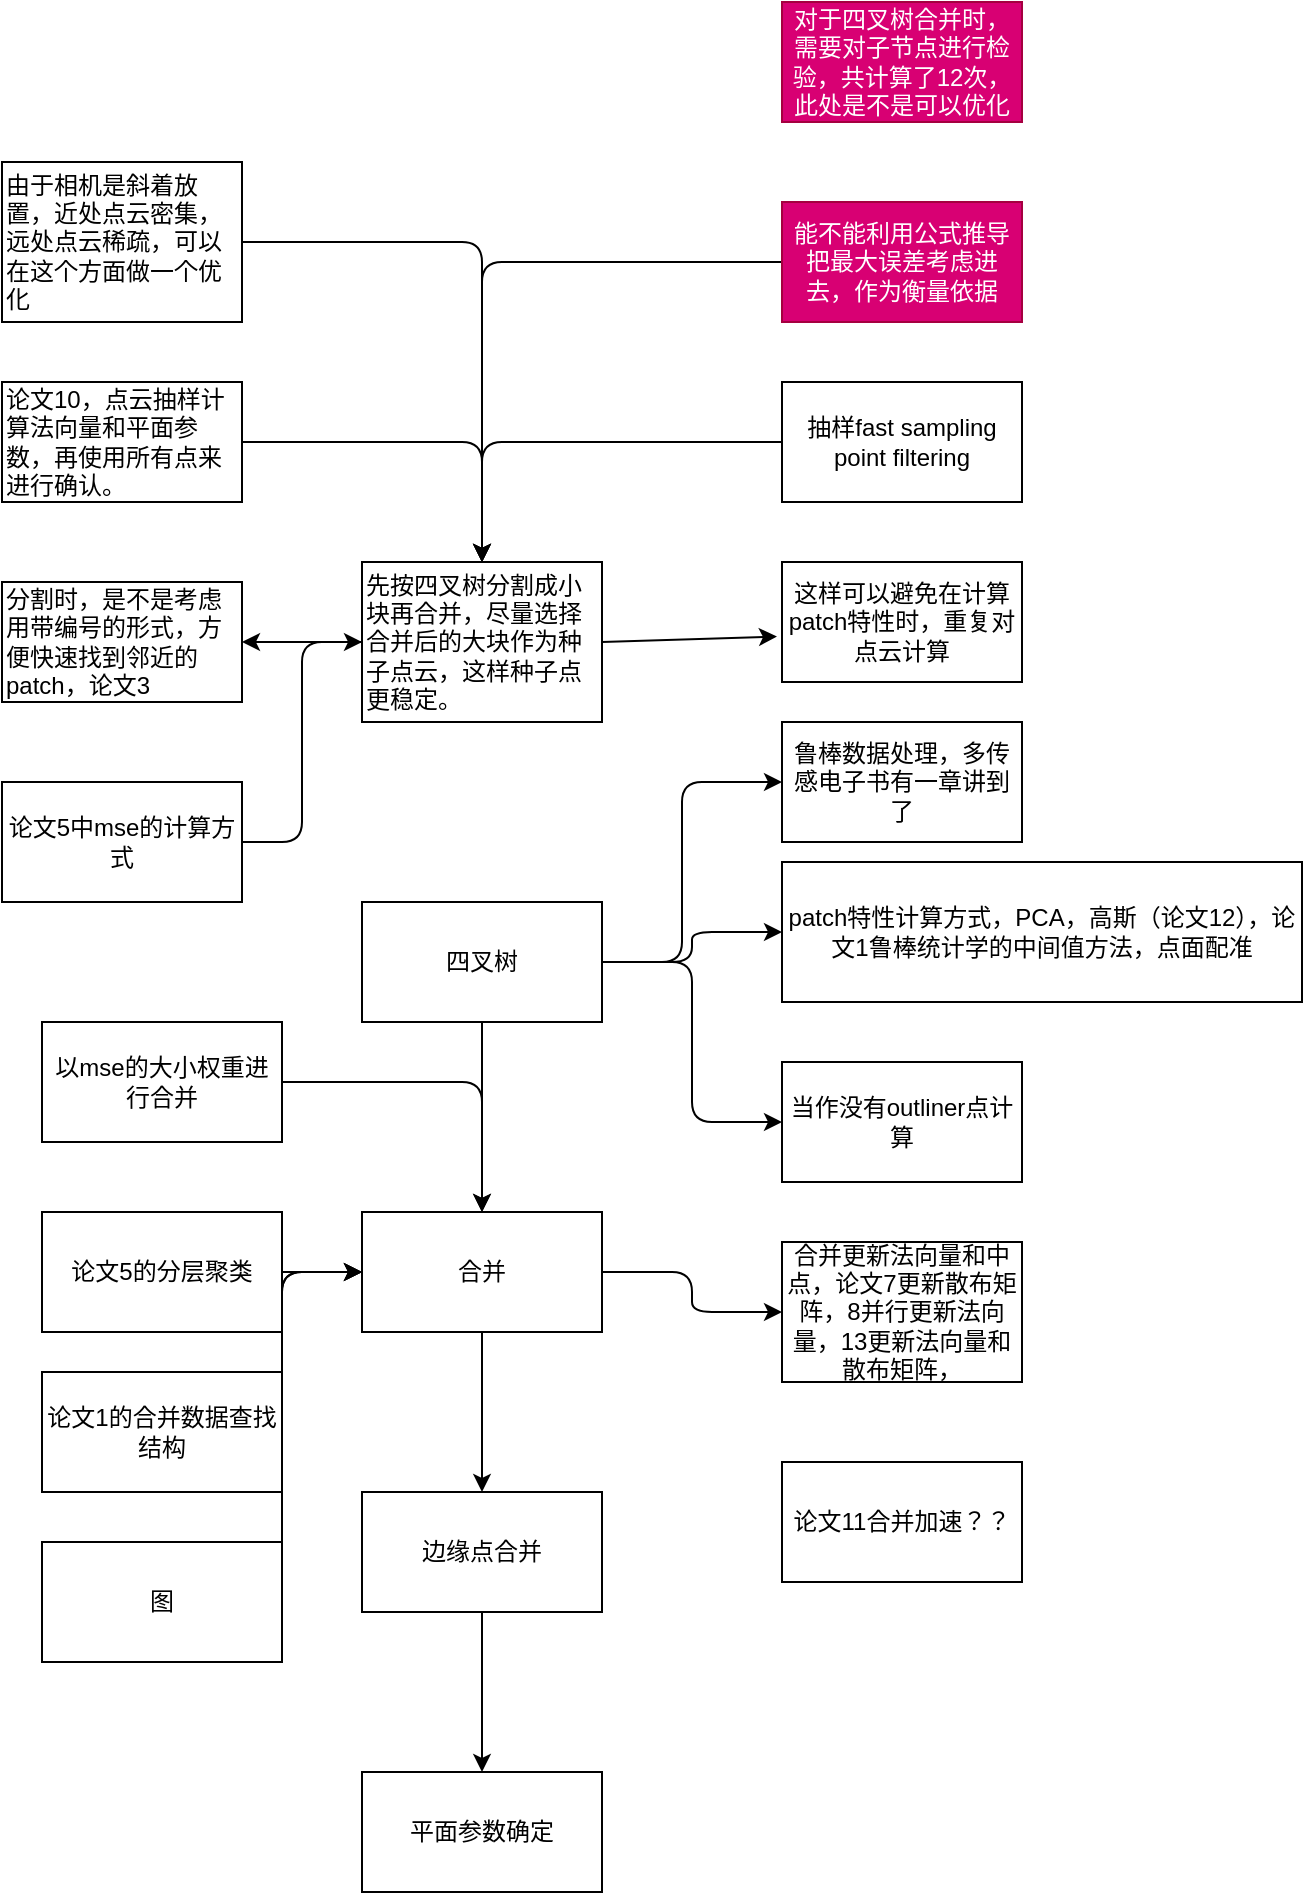 <mxfile>
    <diagram id="qrczviLia-Ci2Kcae9Ft" name="Page-1">
        <mxGraphModel dx="1669" dy="2004" grid="1" gridSize="10" guides="1" tooltips="1" connect="1" arrows="1" fold="1" page="1" pageScale="1" pageWidth="850" pageHeight="1100" math="0" shadow="0">
            <root>
                <mxCell id="0"/>
                <mxCell id="1" parent="0"/>
                <mxCell id="4" value="" style="edgeStyle=none;html=1;" parent="1" source="2" target="3" edge="1">
                    <mxGeometry relative="1" as="geometry"/>
                </mxCell>
                <mxCell id="35" style="edgeStyle=orthogonalEdgeStyle;html=1;exitX=1;exitY=0.5;exitDx=0;exitDy=0;entryX=0;entryY=0.5;entryDx=0;entryDy=0;" parent="1" source="2" target="33" edge="1">
                    <mxGeometry relative="1" as="geometry"/>
                </mxCell>
                <mxCell id="36" style="edgeStyle=orthogonalEdgeStyle;html=1;exitX=1;exitY=0.5;exitDx=0;exitDy=0;entryX=0;entryY=0.5;entryDx=0;entryDy=0;" parent="1" source="2" target="34" edge="1">
                    <mxGeometry relative="1" as="geometry"/>
                </mxCell>
                <mxCell id="52" style="edgeStyle=none;html=1;exitX=1;exitY=0.5;exitDx=0;exitDy=0;entryX=0;entryY=0.5;entryDx=0;entryDy=0;" parent="1" source="2" target="50" edge="1">
                    <mxGeometry relative="1" as="geometry">
                        <Array as="points">
                            <mxPoint x="490" y="270"/>
                            <mxPoint x="490" y="180"/>
                        </Array>
                    </mxGeometry>
                </mxCell>
                <mxCell id="2" value="四叉树" style="rounded=0;whiteSpace=wrap;html=1;" parent="1" vertex="1">
                    <mxGeometry x="330" y="240" width="120" height="60" as="geometry"/>
                </mxCell>
                <mxCell id="6" value="" style="edgeStyle=none;html=1;" parent="1" source="3" target="5" edge="1">
                    <mxGeometry relative="1" as="geometry"/>
                </mxCell>
                <mxCell id="38" style="edgeStyle=orthogonalEdgeStyle;html=1;exitX=1;exitY=0.5;exitDx=0;exitDy=0;entryX=0;entryY=0.5;entryDx=0;entryDy=0;" parent="1" source="3" target="37" edge="1">
                    <mxGeometry relative="1" as="geometry"/>
                </mxCell>
                <mxCell id="3" value="合并" style="rounded=0;whiteSpace=wrap;html=1;" parent="1" vertex="1">
                    <mxGeometry x="330" y="395" width="120" height="60" as="geometry"/>
                </mxCell>
                <mxCell id="8" value="" style="edgeStyle=none;html=1;" parent="1" source="5" target="7" edge="1">
                    <mxGeometry relative="1" as="geometry"/>
                </mxCell>
                <mxCell id="5" value="边缘点合并" style="rounded=0;whiteSpace=wrap;html=1;" parent="1" vertex="1">
                    <mxGeometry x="330" y="535" width="120" height="60" as="geometry"/>
                </mxCell>
                <mxCell id="7" value="平面参数确定" style="rounded=0;whiteSpace=wrap;html=1;" parent="1" vertex="1">
                    <mxGeometry x="330" y="675" width="120" height="60" as="geometry"/>
                </mxCell>
                <mxCell id="33" value="patch特性计算方式，PCA，高斯（论文12），论文1鲁棒统计学的中间值方法，点面配准" style="rounded=0;whiteSpace=wrap;html=1;" parent="1" vertex="1">
                    <mxGeometry x="540" y="220" width="260" height="70" as="geometry"/>
                </mxCell>
                <mxCell id="34" value="当作没有outliner点计算" style="rounded=0;whiteSpace=wrap;html=1;" parent="1" vertex="1">
                    <mxGeometry x="540" y="320" width="120" height="60" as="geometry"/>
                </mxCell>
                <mxCell id="37" value="合并更新法向量和中点，论文7更新散布矩阵，8并行更新法向量，13更新法向量和散布矩阵，" style="rounded=0;whiteSpace=wrap;html=1;" parent="1" vertex="1">
                    <mxGeometry x="540" y="410" width="120" height="70" as="geometry"/>
                </mxCell>
                <mxCell id="44" style="edgeStyle=none;html=1;exitX=1;exitY=0.5;exitDx=0;exitDy=0;entryX=-0.021;entryY=0.621;entryDx=0;entryDy=0;entryPerimeter=0;" parent="1" source="39" target="43" edge="1">
                    <mxGeometry relative="1" as="geometry"/>
                </mxCell>
                <mxCell id="39" value="先按四叉树分割成小块再合并，尽量选择合并后的大块作为种子点云，这样种子点更稳定。" style="rounded=0;whiteSpace=wrap;html=1;align=left;" parent="1" vertex="1">
                    <mxGeometry x="330" y="70" width="120" height="80" as="geometry"/>
                </mxCell>
                <mxCell id="43" value="这样可以避免在计算patch特性时，重复对点云计算" style="rounded=0;whiteSpace=wrap;html=1;" parent="1" vertex="1">
                    <mxGeometry x="540" y="70" width="120" height="60" as="geometry"/>
                </mxCell>
                <mxCell id="45" value="分割时，是不是考虑用带编号的形式，方便快速找到邻近的patch，论文3" style="rounded=0;whiteSpace=wrap;html=1;align=left;" parent="1" vertex="1">
                    <mxGeometry x="150" y="80" width="120" height="60" as="geometry"/>
                </mxCell>
                <mxCell id="46" value="" style="endArrow=classic;html=1;exitX=0;exitY=0.5;exitDx=0;exitDy=0;entryX=1;entryY=0.5;entryDx=0;entryDy=0;" parent="1" source="39" target="45" edge="1">
                    <mxGeometry width="50" height="50" relative="1" as="geometry">
                        <mxPoint x="400" y="420" as="sourcePoint"/>
                        <mxPoint x="450" y="370" as="targetPoint"/>
                    </mxGeometry>
                </mxCell>
                <mxCell id="49" style="edgeStyle=none;html=1;exitX=1;exitY=0.5;exitDx=0;exitDy=0;entryX=0;entryY=0.5;entryDx=0;entryDy=0;" parent="1" source="47" target="3" edge="1">
                    <mxGeometry relative="1" as="geometry"/>
                </mxCell>
                <mxCell id="47" value="论文5的分层聚类" style="rounded=0;whiteSpace=wrap;html=1;" parent="1" vertex="1">
                    <mxGeometry x="170" y="395" width="120" height="60" as="geometry"/>
                </mxCell>
                <mxCell id="50" value="鲁棒数据处理，多传感电子书有一章讲到了" style="rounded=0;whiteSpace=wrap;html=1;" parent="1" vertex="1">
                    <mxGeometry x="540" y="150" width="120" height="60" as="geometry"/>
                </mxCell>
                <mxCell id="56" style="edgeStyle=none;html=1;exitX=1;exitY=0.5;exitDx=0;exitDy=0;" parent="1" source="53" target="3" edge="1">
                    <mxGeometry relative="1" as="geometry">
                        <Array as="points">
                            <mxPoint x="290" y="425"/>
                        </Array>
                    </mxGeometry>
                </mxCell>
                <mxCell id="53" value="论文1的合并数据查找结构" style="rounded=0;whiteSpace=wrap;html=1;" parent="1" vertex="1">
                    <mxGeometry x="170" y="475" width="120" height="60" as="geometry"/>
                </mxCell>
                <mxCell id="58" style="edgeStyle=none;html=1;exitX=1;exitY=0.5;exitDx=0;exitDy=0;entryX=0.5;entryY=0;entryDx=0;entryDy=0;" parent="1" source="57" target="39" edge="1">
                    <mxGeometry relative="1" as="geometry">
                        <Array as="points">
                            <mxPoint x="390" y="10"/>
                        </Array>
                    </mxGeometry>
                </mxCell>
                <mxCell id="57" value="论文10，点云抽样计算法向量和平面参数，再使用所有点来进行确认。" style="rounded=0;whiteSpace=wrap;html=1;align=left;" parent="1" vertex="1">
                    <mxGeometry x="150" y="-20" width="120" height="60" as="geometry"/>
                </mxCell>
                <mxCell id="62" style="edgeStyle=none;html=1;exitX=0;exitY=0.5;exitDx=0;exitDy=0;entryX=0.5;entryY=0;entryDx=0;entryDy=0;" parent="1" source="59" target="39" edge="1">
                    <mxGeometry relative="1" as="geometry">
                        <Array as="points">
                            <mxPoint x="390" y="10"/>
                        </Array>
                    </mxGeometry>
                </mxCell>
                <mxCell id="59" value="抽样fast sampling point filtering" style="rounded=0;whiteSpace=wrap;html=1;" parent="1" vertex="1">
                    <mxGeometry x="540" y="-20" width="120" height="60" as="geometry"/>
                </mxCell>
                <mxCell id="63" value="论文11合并加速？？" style="rounded=0;whiteSpace=wrap;html=1;" parent="1" vertex="1">
                    <mxGeometry x="540" y="520" width="120" height="60" as="geometry"/>
                </mxCell>
                <mxCell id="66" style="edgeStyle=none;html=1;exitX=1;exitY=0.5;exitDx=0;exitDy=0;entryX=0.5;entryY=0;entryDx=0;entryDy=0;" parent="1" source="64" target="3" edge="1">
                    <mxGeometry relative="1" as="geometry">
                        <Array as="points">
                            <mxPoint x="390" y="330"/>
                        </Array>
                    </mxGeometry>
                </mxCell>
                <mxCell id="64" value="以mse的大小权重进行合并" style="rounded=0;whiteSpace=wrap;html=1;" parent="1" vertex="1">
                    <mxGeometry x="170" y="300" width="120" height="60" as="geometry"/>
                </mxCell>
                <mxCell id="69" style="edgeStyle=none;html=1;exitX=1;exitY=0.5;exitDx=0;exitDy=0;entryX=0.5;entryY=0;entryDx=0;entryDy=0;" parent="1" source="67" target="39" edge="1">
                    <mxGeometry relative="1" as="geometry">
                        <Array as="points">
                            <mxPoint x="390" y="-90"/>
                        </Array>
                    </mxGeometry>
                </mxCell>
                <mxCell id="67" value="由于相机是斜着放置，近处点云密集，远处点云稀疏，可以在这个方面做一个优化" style="rounded=0;whiteSpace=wrap;html=1;align=left;" parent="1" vertex="1">
                    <mxGeometry x="150" y="-130" width="120" height="80" as="geometry"/>
                </mxCell>
                <mxCell id="73" style="edgeStyle=none;html=1;exitX=1;exitY=0.5;exitDx=0;exitDy=0;entryX=0;entryY=0.5;entryDx=0;entryDy=0;" parent="1" source="70" target="3" edge="1">
                    <mxGeometry relative="1" as="geometry">
                        <Array as="points">
                            <mxPoint x="290" y="425"/>
                        </Array>
                    </mxGeometry>
                </mxCell>
                <mxCell id="70" value="图" style="rounded=0;whiteSpace=wrap;html=1;" parent="1" vertex="1">
                    <mxGeometry x="170" y="560" width="120" height="60" as="geometry"/>
                </mxCell>
                <mxCell id="74" value="论文5中mse的计算方式" style="rounded=0;whiteSpace=wrap;html=1;" parent="1" vertex="1">
                    <mxGeometry x="150" y="180" width="120" height="60" as="geometry"/>
                </mxCell>
                <mxCell id="76" value="" style="edgeStyle=elbowEdgeStyle;elbow=horizontal;endArrow=classic;html=1;" parent="1" target="39" edge="1">
                    <mxGeometry width="50" height="50" relative="1" as="geometry">
                        <mxPoint x="270" y="210" as="sourcePoint"/>
                        <mxPoint x="320" y="160" as="targetPoint"/>
                    </mxGeometry>
                </mxCell>
                <mxCell id="79" style="edgeStyle=none;html=1;exitX=0;exitY=0.5;exitDx=0;exitDy=0;entryX=0.5;entryY=0;entryDx=0;entryDy=0;" parent="1" source="77" target="39" edge="1">
                    <mxGeometry relative="1" as="geometry">
                        <Array as="points">
                            <mxPoint x="390" y="-80"/>
                        </Array>
                    </mxGeometry>
                </mxCell>
                <mxCell id="77" value="能不能利用公式推导把最大误差考虑进去，作为衡量依据" style="rounded=0;whiteSpace=wrap;html=1;fillColor=#d80073;fontColor=#ffffff;strokeColor=#A50040;" parent="1" vertex="1">
                    <mxGeometry x="540" y="-110" width="120" height="60" as="geometry"/>
                </mxCell>
                <mxCell id="80" value="对于四叉树合并时，需要对子节点进行检验，共计算了12次，此处是不是可以优化" style="rounded=0;whiteSpace=wrap;html=1;fillColor=#d80073;fontColor=#ffffff;strokeColor=#A50040;" parent="1" vertex="1">
                    <mxGeometry x="540" y="-210" width="120" height="60" as="geometry"/>
                </mxCell>
            </root>
        </mxGraphModel>
    </diagram>
</mxfile>